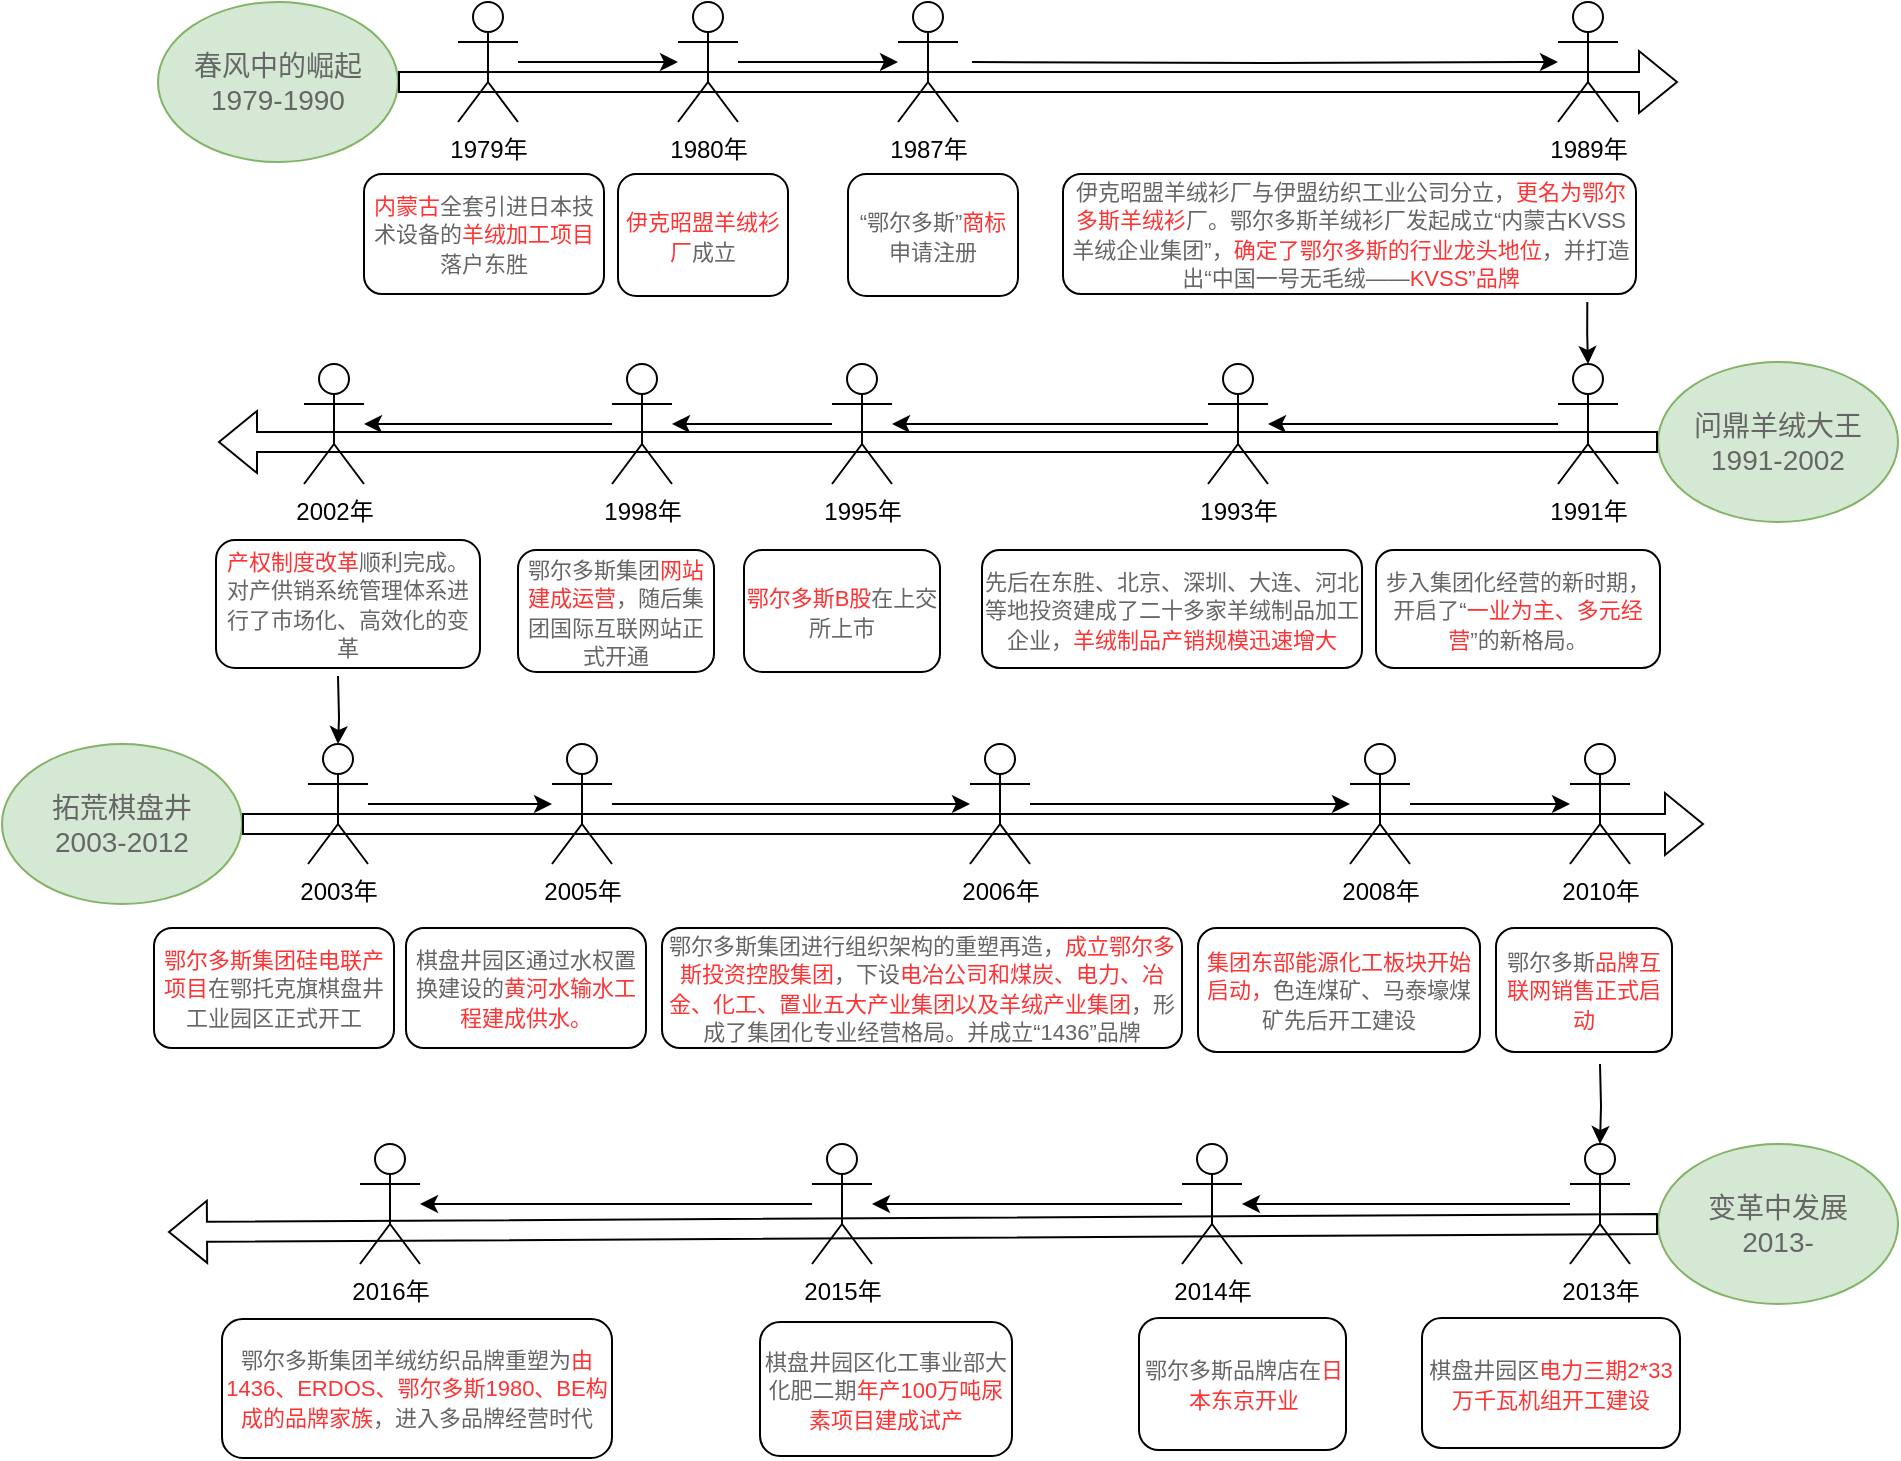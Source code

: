 <mxfile version="24.6.4" type="github">
  <diagram name="第 1 页" id="uXxsrBKN4tL2hKQCJiG4">
    <mxGraphModel dx="1529" dy="752" grid="0" gridSize="10" guides="1" tooltips="1" connect="1" arrows="1" fold="1" page="0" pageScale="1" pageWidth="827" pageHeight="1169" math="0" shadow="0">
      <root>
        <mxCell id="0" />
        <mxCell id="1" parent="0" />
        <mxCell id="tFpNyGx5-nAJuSRPgyrJ-2" value="&lt;span style=&quot;color: rgb(102, 102, 102); font-size: 14px; text-align: start;&quot;&gt;春风中的崛起&lt;/span&gt;&lt;div&gt;&lt;span style=&quot;color: rgb(102, 102, 102); font-family: 微软雅黑, Arial, Helvetica, sans-serif; font-size: 14px; text-align: start;&quot;&gt;1979-1990&lt;/span&gt;&lt;/div&gt;" style="ellipse;whiteSpace=wrap;html=1;fillColor=#d5e8d4;strokeColor=#82b366;" vertex="1" parent="1">
          <mxGeometry x="10" y="104" width="120" height="80" as="geometry" />
        </mxCell>
        <mxCell id="tFpNyGx5-nAJuSRPgyrJ-3" value="&lt;span style=&quot;color: rgb(102, 102, 102); font-size: 14px; text-align: start;&quot;&gt;&lt;font face=&quot;Helvetica&quot;&gt;问鼎羊绒大王&lt;/font&gt;&lt;/span&gt;&lt;div&gt;&lt;span style=&quot;color: rgb(102, 102, 102); font-family: 微软雅黑, Arial, Helvetica, sans-serif; font-size: 14px; text-align: start;&quot;&gt;1991-2002&lt;/span&gt;&lt;/div&gt;" style="ellipse;whiteSpace=wrap;html=1;fillColor=#d5e8d4;strokeColor=#82b366;" vertex="1" parent="1">
          <mxGeometry x="760" y="284" width="120" height="80" as="geometry" />
        </mxCell>
        <mxCell id="tFpNyGx5-nAJuSRPgyrJ-4" value="&lt;span style=&quot;color: rgb(102, 102, 102); font-family: 微软雅黑, Arial, Helvetica, sans-serif; font-size: 14px; text-align: start;&quot;&gt;拓荒棋盘井&lt;/span&gt;&lt;div&gt;&lt;span style=&quot;color: rgb(102, 102, 102); font-family: 微软雅黑, Arial, Helvetica, sans-serif; font-size: 14px; text-align: start;&quot;&gt;2003-2012&lt;/span&gt;&lt;/div&gt;" style="ellipse;whiteSpace=wrap;html=1;fillColor=#d5e8d4;strokeColor=#82b366;" vertex="1" parent="1">
          <mxGeometry x="-68" y="475" width="120" height="80" as="geometry" />
        </mxCell>
        <mxCell id="tFpNyGx5-nAJuSRPgyrJ-8" value="&lt;span style=&quot;color: rgb(102, 102, 102); font-family: 微软雅黑, Arial, Helvetica, sans-serif; font-size: 14px; text-align: start;&quot;&gt;变革中发展&lt;/span&gt;&lt;div&gt;&lt;span style=&quot;color: rgb(102, 102, 102); font-family: 微软雅黑, Arial, Helvetica, sans-serif; font-size: 14px; text-align: start;&quot;&gt;2013-&lt;/span&gt;&lt;/div&gt;" style="ellipse;whiteSpace=wrap;html=1;fillColor=#d5e8d4;strokeColor=#82b366;" vertex="1" parent="1">
          <mxGeometry x="760" y="675" width="120" height="80" as="geometry" />
        </mxCell>
        <mxCell id="tFpNyGx5-nAJuSRPgyrJ-11" value="" style="shape=flexArrow;endArrow=classic;html=1;rounded=0;exitX=1;exitY=0.5;exitDx=0;exitDy=0;" edge="1" parent="1" source="tFpNyGx5-nAJuSRPgyrJ-2">
          <mxGeometry width="50" height="50" relative="1" as="geometry">
            <mxPoint x="216.27" y="142" as="sourcePoint" />
            <mxPoint x="770" y="144" as="targetPoint" />
          </mxGeometry>
        </mxCell>
        <mxCell id="tFpNyGx5-nAJuSRPgyrJ-12" value="" style="shape=flexArrow;endArrow=classic;html=1;rounded=0;exitX=0;exitY=0.5;exitDx=0;exitDy=0;" edge="1" parent="1">
          <mxGeometry width="50" height="50" relative="1" as="geometry">
            <mxPoint x="760" y="324" as="sourcePoint" />
            <mxPoint x="40" y="324" as="targetPoint" />
          </mxGeometry>
        </mxCell>
        <mxCell id="tFpNyGx5-nAJuSRPgyrJ-13" value="" style="shape=flexArrow;endArrow=classic;html=1;rounded=0;exitX=1;exitY=0.5;exitDx=0;exitDy=0;" edge="1" parent="1" source="tFpNyGx5-nAJuSRPgyrJ-4">
          <mxGeometry width="50" height="50" relative="1" as="geometry">
            <mxPoint x="150" y="608" as="sourcePoint" />
            <mxPoint x="783" y="515" as="targetPoint" />
          </mxGeometry>
        </mxCell>
        <mxCell id="tFpNyGx5-nAJuSRPgyrJ-14" value="" style="shape=flexArrow;endArrow=classic;html=1;rounded=0;exitX=0;exitY=0.5;exitDx=0;exitDy=0;" edge="1" parent="1" source="tFpNyGx5-nAJuSRPgyrJ-8">
          <mxGeometry width="50" height="50" relative="1" as="geometry">
            <mxPoint x="150" y="769.5" as="sourcePoint" />
            <mxPoint x="15" y="719" as="targetPoint" />
          </mxGeometry>
        </mxCell>
        <mxCell id="tFpNyGx5-nAJuSRPgyrJ-47" value="" style="edgeStyle=orthogonalEdgeStyle;rounded=0;orthogonalLoop=1;jettySize=auto;html=1;" edge="1" parent="1" source="tFpNyGx5-nAJuSRPgyrJ-15" target="tFpNyGx5-nAJuSRPgyrJ-46">
          <mxGeometry relative="1" as="geometry" />
        </mxCell>
        <mxCell id="tFpNyGx5-nAJuSRPgyrJ-15" value="1979年" style="shape=umlActor;verticalLabelPosition=bottom;verticalAlign=top;html=1;outlineConnect=0;" vertex="1" parent="1">
          <mxGeometry x="160" y="104" width="30" height="60" as="geometry" />
        </mxCell>
        <mxCell id="tFpNyGx5-nAJuSRPgyrJ-21" value="1987年" style="shape=umlActor;verticalLabelPosition=bottom;verticalAlign=top;html=1;outlineConnect=0;" vertex="1" parent="1">
          <mxGeometry x="380" y="104" width="30" height="60" as="geometry" />
        </mxCell>
        <mxCell id="tFpNyGx5-nAJuSRPgyrJ-30" value="" style="edgeStyle=orthogonalEdgeStyle;rounded=0;orthogonalLoop=1;jettySize=auto;html=1;" edge="1" parent="1" target="tFpNyGx5-nAJuSRPgyrJ-29">
          <mxGeometry relative="1" as="geometry">
            <mxPoint x="417" y="134" as="sourcePoint" />
          </mxGeometry>
        </mxCell>
        <mxCell id="tFpNyGx5-nAJuSRPgyrJ-32" value="" style="edgeStyle=orthogonalEdgeStyle;rounded=0;orthogonalLoop=1;jettySize=auto;html=1;exitX=0.915;exitY=1.067;exitDx=0;exitDy=0;exitPerimeter=0;" edge="1" parent="1" source="tFpNyGx5-nAJuSRPgyrJ-59" target="tFpNyGx5-nAJuSRPgyrJ-31">
          <mxGeometry relative="1" as="geometry">
            <mxPoint x="725" y="257" as="sourcePoint" />
          </mxGeometry>
        </mxCell>
        <mxCell id="tFpNyGx5-nAJuSRPgyrJ-29" value="1989年" style="shape=umlActor;verticalLabelPosition=bottom;verticalAlign=top;html=1;outlineConnect=0;" vertex="1" parent="1">
          <mxGeometry x="710" y="104" width="30" height="60" as="geometry" />
        </mxCell>
        <mxCell id="tFpNyGx5-nAJuSRPgyrJ-64" value="" style="edgeStyle=orthogonalEdgeStyle;rounded=0;orthogonalLoop=1;jettySize=auto;html=1;" edge="1" parent="1" source="tFpNyGx5-nAJuSRPgyrJ-31" target="tFpNyGx5-nAJuSRPgyrJ-63">
          <mxGeometry relative="1" as="geometry" />
        </mxCell>
        <mxCell id="tFpNyGx5-nAJuSRPgyrJ-31" value="1991年" style="shape=umlActor;verticalLabelPosition=bottom;verticalAlign=top;html=1;outlineConnect=0;" vertex="1" parent="1">
          <mxGeometry x="710" y="285" width="30" height="60" as="geometry" />
        </mxCell>
        <mxCell id="tFpNyGx5-nAJuSRPgyrJ-43" value="&lt;span style=&quot;font-family: 微软雅黑, Arial, Helvetica, sans-serif; font-size: 11px; text-align: left; text-indent: 28px;&quot;&gt;&lt;font color=&quot;#ff3333&quot;&gt;内蒙古&lt;/font&gt;&lt;/span&gt;&lt;span style=&quot;color: rgb(102, 102, 102); font-family: 微软雅黑, Arial, Helvetica, sans-serif; font-size: 11px; text-align: left; text-indent: 28px;&quot;&gt;全套引进日本技术设备的&lt;/span&gt;&lt;span style=&quot;font-family: 微软雅黑, Arial, Helvetica, sans-serif; font-size: 11px; text-align: left; text-indent: 28px;&quot;&gt;&lt;font color=&quot;#ff3333&quot;&gt;羊绒加工项目&lt;/font&gt;&lt;/span&gt;&lt;span style=&quot;color: rgb(102, 102, 102); font-family: 微软雅黑, Arial, Helvetica, sans-serif; font-size: 11px; text-align: left; text-indent: 28px;&quot;&gt;落户东胜&lt;/span&gt;" style="rounded=1;whiteSpace=wrap;html=1;" vertex="1" parent="1">
          <mxGeometry x="113" y="190" width="120" height="60" as="geometry" />
        </mxCell>
        <mxCell id="tFpNyGx5-nAJuSRPgyrJ-48" value="" style="edgeStyle=orthogonalEdgeStyle;rounded=0;orthogonalLoop=1;jettySize=auto;html=1;" edge="1" parent="1" source="tFpNyGx5-nAJuSRPgyrJ-46" target="tFpNyGx5-nAJuSRPgyrJ-21">
          <mxGeometry relative="1" as="geometry" />
        </mxCell>
        <mxCell id="tFpNyGx5-nAJuSRPgyrJ-46" value="1980年" style="shape=umlActor;verticalLabelPosition=bottom;verticalAlign=top;html=1;outlineConnect=0;" vertex="1" parent="1">
          <mxGeometry x="270" y="104" width="30" height="60" as="geometry" />
        </mxCell>
        <mxCell id="tFpNyGx5-nAJuSRPgyrJ-54" value="&lt;font style=&quot;font-size: 11px;&quot;&gt;&lt;font color=&quot;#ff3333&quot;&gt;&lt;span style=&quot;font-family: 微软雅黑, Arial, Helvetica, sans-serif; text-align: start; text-indent: 28px;&quot;&gt;&lt;font style=&quot;&quot;&gt;伊克昭盟&lt;/font&gt;&lt;/span&gt;&lt;span style=&quot;font-family: 微软雅黑, Arial, Helvetica, sans-serif; text-align: start; text-indent: 28px;&quot;&gt;羊绒衫厂&lt;/span&gt;&lt;/font&gt;&lt;span style=&quot;color: rgb(102, 102, 102); font-family: 微软雅黑, Arial, Helvetica, sans-serif; text-align: start; text-indent: 28px;&quot;&gt;成立&lt;/span&gt;&lt;/font&gt;" style="rounded=1;whiteSpace=wrap;html=1;" vertex="1" parent="1">
          <mxGeometry x="240" y="190" width="85" height="61" as="geometry" />
        </mxCell>
        <mxCell id="tFpNyGx5-nAJuSRPgyrJ-58" value="&lt;span style=&quot;font-family: 微软雅黑, Arial, Helvetica, sans-serif; text-align: start; text-indent: 28px;&quot;&gt;&lt;font style=&quot;font-size: 11px;&quot;&gt;&lt;font color=&quot;#666666&quot;&gt;“鄂尔多斯”&lt;/font&gt;&lt;font color=&quot;#ff3333&quot;&gt;商标&lt;/font&gt;&lt;font color=&quot;#666666&quot;&gt;申请注册&lt;/font&gt;&lt;/font&gt;&lt;/span&gt;" style="rounded=1;whiteSpace=wrap;html=1;" vertex="1" parent="1">
          <mxGeometry x="355" y="190" width="85" height="61" as="geometry" />
        </mxCell>
        <mxCell id="tFpNyGx5-nAJuSRPgyrJ-59" value="&lt;font style=&quot;font-size: 11px;&quot;&gt;&lt;span style=&quot;font-family: 微软雅黑, Arial, Helvetica, sans-serif; text-align: start; text-indent: 28px;&quot;&gt;&lt;font style=&quot;&quot;&gt;&lt;font color=&quot;#666666&quot;&gt;伊克昭盟羊绒衫厂与伊盟纺织工业公司分立，&lt;/font&gt;&lt;font color=&quot;#ff3333&quot;&gt;更名为鄂尔多斯羊绒衫&lt;/font&gt;&lt;font color=&quot;#666666&quot;&gt;厂。&lt;/font&gt;&lt;/font&gt;&lt;/span&gt;&lt;span style=&quot;color: rgb(102, 102, 102); font-family: 微软雅黑, Arial, Helvetica, sans-serif; text-align: start; text-indent: 28px;&quot;&gt;鄂尔多斯羊绒衫厂发起成立“内蒙古KVSS羊绒企业集团”，&lt;/span&gt;&lt;span style=&quot;font-family: 微软雅黑, Arial, Helvetica, sans-serif; text-align: start; text-indent: 28px;&quot;&gt;&lt;font color=&quot;#ff3333&quot;&gt;确定了鄂尔多斯的行业龙头地位&lt;/font&gt;&lt;/span&gt;&lt;span style=&quot;color: rgb(102, 102, 102); font-family: 微软雅黑, Arial, Helvetica, sans-serif; text-align: start; text-indent: 28px;&quot;&gt;，并打造出“中国一号无毛绒——&lt;/span&gt;&lt;span style=&quot;font-family: 微软雅黑, Arial, Helvetica, sans-serif; text-align: start; text-indent: 28px;&quot;&gt;&lt;font color=&quot;#ff3333&quot;&gt;KVSS”品牌&lt;/font&gt;&lt;/span&gt;&lt;/font&gt;" style="rounded=1;whiteSpace=wrap;html=1;" vertex="1" parent="1">
          <mxGeometry x="462.5" y="190" width="286.5" height="60" as="geometry" />
        </mxCell>
        <mxCell id="tFpNyGx5-nAJuSRPgyrJ-60" value="&lt;span style=&quot;color: rgba(0, 0, 0, 0); font-family: monospace; font-size: 0px; font-style: normal; font-variant-ligatures: normal; font-variant-caps: normal; font-weight: 400; letter-spacing: normal; orphans: 2; text-align: start; text-indent: 0px; text-transform: none; widows: 2; word-spacing: 0px; -webkit-text-stroke-width: 0px; white-space: nowrap; background-color: rgb(255, 255, 255); text-decoration-thickness: initial; text-decoration-style: initial; text-decoration-color: initial; display: inline !important; float: none;&quot;&gt;%3CmxGraphModel%3E%3Croot%3E%3CmxCell%20id%3D%220%22%2F%3E%3CmxCell%20id%3D%221%22%20parent%3D%220%22%2F%3E%3CmxCell%20id%3D%222%22%22%20value%3D%22%26lt%3Bspan%20style%3D%26quot%3Bcolor%3A%20rgb（102%2C%20102%2C%20102）%3B%20font-family%3A%20%E5%BE%AE%E8%BD%AF%E9%9B%85%E9%BB%91%2C%20Arial%2C%20Helvetica%2C%20sans-serif%3B%20text-align%3A%20start%3B%20text-indent%3A%2028px%3B%26quot%3B%26gt%3B%26lt%3Bfont%20style%3D%26quot%3Bfont-size%3A%2011px%3B%26quot%3B%26gt%3B%E2%80%9C%E9%84%82%E5%B0%94%E5%A4%9A%E6%96%AF%E2%80%9D%E5%95%86%E6%A0%87%E7%94%B3%E8%AF%B7%E6%B3%A8%E5%86%8C%26lt%3B%2Ffont%26gt%3B%26lt%3B%2Fspan%26gt%3B%22%20style%3D%22rounded%3D1%3BwhiteSpace%3Dwrap%3Bhtml%3D1%3B%22%20vertex%3D%221%22%20parent%3D%221%22%3E%3CmxGeometry%20x%3D%22355%22%20y%3D%22190%22%20width%3D%2285%22%20height%3D%2261%22%20as%3D%22geometry%22%2F%3E%3C%2FmxCell%3E%3C%2FmxCell%3E%3C%2FmxGraphModel%3E&lt;/span&gt;" style="text;whiteSpace=wrap;html=1;" vertex="1" parent="1">
          <mxGeometry x="463.667" y="416.333" width="28" height="36" as="geometry" />
        </mxCell>
        <mxCell id="tFpNyGx5-nAJuSRPgyrJ-62" value="&lt;span style=&quot;font-family: 微软雅黑, Arial, Helvetica, sans-serif; text-align: start;&quot;&gt;&lt;font style=&quot;font-size: 11px;&quot;&gt;&lt;font color=&quot;#666666&quot;&gt;步入集团化经营的新时期，开启了“&lt;/font&gt;&lt;font color=&quot;#ff3333&quot;&gt;一业为主、多元经营&lt;/font&gt;&lt;font color=&quot;#666666&quot;&gt;”的新格局。&lt;/font&gt;&lt;/font&gt;&lt;/span&gt;" style="rounded=1;whiteSpace=wrap;html=1;" vertex="1" parent="1">
          <mxGeometry x="619" y="378" width="142" height="59" as="geometry" />
        </mxCell>
        <mxCell id="tFpNyGx5-nAJuSRPgyrJ-67" value="" style="edgeStyle=orthogonalEdgeStyle;rounded=0;orthogonalLoop=1;jettySize=auto;html=1;" edge="1" parent="1" source="tFpNyGx5-nAJuSRPgyrJ-63" target="tFpNyGx5-nAJuSRPgyrJ-66">
          <mxGeometry relative="1" as="geometry" />
        </mxCell>
        <mxCell id="tFpNyGx5-nAJuSRPgyrJ-63" value="1993年" style="shape=umlActor;verticalLabelPosition=bottom;verticalAlign=top;html=1;outlineConnect=0;" vertex="1" parent="1">
          <mxGeometry x="535" y="285" width="30" height="60" as="geometry" />
        </mxCell>
        <mxCell id="tFpNyGx5-nAJuSRPgyrJ-65" value="&lt;span style=&quot;font-family: 微软雅黑, Arial, Helvetica, sans-serif; text-align: start;&quot;&gt;&lt;font style=&quot;font-size: 11px;&quot;&gt;&lt;font color=&quot;#666666&quot;&gt;先后在东胜、北京、深圳、大连、河北等地投资建成了二十多家羊绒制品加工企业，&lt;/font&gt;&lt;font color=&quot;#ff3333&quot;&gt;羊绒制品产销规模迅速增大&lt;/font&gt;&lt;/font&gt;&lt;/span&gt;" style="rounded=1;whiteSpace=wrap;html=1;" vertex="1" parent="1">
          <mxGeometry x="422" y="378" width="190" height="59" as="geometry" />
        </mxCell>
        <mxCell id="tFpNyGx5-nAJuSRPgyrJ-71" value="" style="edgeStyle=orthogonalEdgeStyle;rounded=0;orthogonalLoop=1;jettySize=auto;html=1;" edge="1" parent="1" source="tFpNyGx5-nAJuSRPgyrJ-66" target="tFpNyGx5-nAJuSRPgyrJ-70">
          <mxGeometry relative="1" as="geometry" />
        </mxCell>
        <mxCell id="tFpNyGx5-nAJuSRPgyrJ-66" value="1995年" style="shape=umlActor;verticalLabelPosition=bottom;verticalAlign=top;html=1;outlineConnect=0;" vertex="1" parent="1">
          <mxGeometry x="347" y="285" width="30" height="60" as="geometry" />
        </mxCell>
        <mxCell id="tFpNyGx5-nAJuSRPgyrJ-69" value="&lt;span style=&quot;font-family: 微软雅黑, Arial, Helvetica, sans-serif; text-align: start;&quot;&gt;&lt;font style=&quot;font-size: 11px;&quot;&gt;&lt;font color=&quot;#ff3333&quot;&gt;鄂尔多斯B股&lt;/font&gt;&lt;font color=&quot;#666666&quot;&gt;在上交所上市&lt;/font&gt;&lt;/font&gt;&lt;/span&gt;" style="rounded=1;whiteSpace=wrap;html=1;" vertex="1" parent="1">
          <mxGeometry x="303" y="378" width="98" height="61" as="geometry" />
        </mxCell>
        <mxCell id="tFpNyGx5-nAJuSRPgyrJ-74" value="" style="edgeStyle=orthogonalEdgeStyle;rounded=0;orthogonalLoop=1;jettySize=auto;html=1;" edge="1" parent="1" source="tFpNyGx5-nAJuSRPgyrJ-70" target="tFpNyGx5-nAJuSRPgyrJ-73">
          <mxGeometry relative="1" as="geometry" />
        </mxCell>
        <mxCell id="tFpNyGx5-nAJuSRPgyrJ-70" value="1998年" style="shape=umlActor;verticalLabelPosition=bottom;verticalAlign=top;html=1;outlineConnect=0;" vertex="1" parent="1">
          <mxGeometry x="237" y="285" width="30" height="60" as="geometry" />
        </mxCell>
        <mxCell id="tFpNyGx5-nAJuSRPgyrJ-72" value="&lt;span style=&quot;font-family: 微软雅黑, Arial, Helvetica, sans-serif; text-align: start;&quot;&gt;&lt;font style=&quot;font-size: 11px;&quot;&gt;&lt;font color=&quot;#666666&quot;&gt;鄂尔多斯集团&lt;/font&gt;&lt;font color=&quot;#ff3333&quot;&gt;网站建成运营&lt;/font&gt;&lt;font color=&quot;#666666&quot;&gt;，随后集团国际互联网站正式开通&lt;/font&gt;&lt;/font&gt;&lt;/span&gt;" style="rounded=1;whiteSpace=wrap;html=1;" vertex="1" parent="1">
          <mxGeometry x="190" y="378" width="98" height="61" as="geometry" />
        </mxCell>
        <mxCell id="tFpNyGx5-nAJuSRPgyrJ-78" value="" style="edgeStyle=orthogonalEdgeStyle;rounded=0;orthogonalLoop=1;jettySize=auto;html=1;" edge="1" parent="1" target="tFpNyGx5-nAJuSRPgyrJ-77">
          <mxGeometry relative="1" as="geometry">
            <mxPoint x="100" y="441" as="sourcePoint" />
          </mxGeometry>
        </mxCell>
        <mxCell id="tFpNyGx5-nAJuSRPgyrJ-73" value="2002年" style="shape=umlActor;verticalLabelPosition=bottom;verticalAlign=top;html=1;outlineConnect=0;" vertex="1" parent="1">
          <mxGeometry x="83" y="285" width="30" height="60" as="geometry" />
        </mxCell>
        <mxCell id="tFpNyGx5-nAJuSRPgyrJ-75" value="&lt;font style=&quot;font-size: 11px;&quot;&gt;&lt;span style=&quot;font-family: 微软雅黑, Arial, Helvetica, sans-serif; text-align: start;&quot;&gt;&lt;font color=&quot;#ff3333&quot;&gt;产权制度改革&lt;/font&gt;&lt;/span&gt;&lt;span style=&quot;color: rgb(102, 102, 102); font-family: 微软雅黑, Arial, Helvetica, sans-serif; text-align: start;&quot;&gt;顺利完成。&lt;/span&gt;&lt;span style=&quot;color: rgb(102, 102, 102); font-family: 微软雅黑, Arial, Helvetica, sans-serif; text-align: start;&quot;&gt;对产供销系统管理体系进行了市场化、高效化的变革&lt;/span&gt;&lt;/font&gt;" style="rounded=1;whiteSpace=wrap;html=1;" vertex="1" parent="1">
          <mxGeometry x="39" y="373" width="132" height="64" as="geometry" />
        </mxCell>
        <mxCell id="tFpNyGx5-nAJuSRPgyrJ-87" value="" style="edgeStyle=orthogonalEdgeStyle;rounded=0;orthogonalLoop=1;jettySize=auto;html=1;" edge="1" parent="1" source="tFpNyGx5-nAJuSRPgyrJ-77" target="tFpNyGx5-nAJuSRPgyrJ-86">
          <mxGeometry relative="1" as="geometry" />
        </mxCell>
        <mxCell id="tFpNyGx5-nAJuSRPgyrJ-77" value="2003年" style="shape=umlActor;verticalLabelPosition=bottom;verticalAlign=top;html=1;outlineConnect=0;" vertex="1" parent="1">
          <mxGeometry x="85" y="475" width="30" height="60" as="geometry" />
        </mxCell>
        <mxCell id="tFpNyGx5-nAJuSRPgyrJ-85" value="&lt;span style=&quot;font-family: 微软雅黑, Arial, Helvetica, sans-serif; text-align: start;&quot;&gt;&lt;font style=&quot;font-size: 11px;&quot;&gt;&lt;font color=&quot;#ff3333&quot;&gt;鄂尔多斯集团硅电联产项目&lt;/font&gt;&lt;font color=&quot;#666666&quot;&gt;在鄂托克旗棋盘井工业园区正式开工&lt;/font&gt;&lt;/font&gt;&lt;/span&gt;" style="rounded=1;whiteSpace=wrap;html=1;" vertex="1" parent="1">
          <mxGeometry x="8" y="567" width="120" height="60" as="geometry" />
        </mxCell>
        <mxCell id="tFpNyGx5-nAJuSRPgyrJ-90" value="" style="edgeStyle=orthogonalEdgeStyle;rounded=0;orthogonalLoop=1;jettySize=auto;html=1;" edge="1" parent="1" source="tFpNyGx5-nAJuSRPgyrJ-86" target="tFpNyGx5-nAJuSRPgyrJ-89">
          <mxGeometry relative="1" as="geometry" />
        </mxCell>
        <mxCell id="tFpNyGx5-nAJuSRPgyrJ-86" value="2005年" style="shape=umlActor;verticalLabelPosition=bottom;verticalAlign=top;html=1;outlineConnect=0;" vertex="1" parent="1">
          <mxGeometry x="207" y="475" width="30" height="60" as="geometry" />
        </mxCell>
        <mxCell id="tFpNyGx5-nAJuSRPgyrJ-88" value="&lt;span style=&quot;font-family: 微软雅黑, Arial, Helvetica, sans-serif; text-align: start;&quot;&gt;&lt;font style=&quot;font-size: 11px;&quot;&gt;&lt;font color=&quot;#666666&quot;&gt;棋盘井园区通过水权置换建设的&lt;/font&gt;&lt;font color=&quot;#ff3333&quot;&gt;黄河水输水工程建成供水。&lt;/font&gt;&lt;/font&gt;&lt;/span&gt;" style="rounded=1;whiteSpace=wrap;html=1;" vertex="1" parent="1">
          <mxGeometry x="134" y="567" width="120" height="60" as="geometry" />
        </mxCell>
        <mxCell id="tFpNyGx5-nAJuSRPgyrJ-103" value="" style="edgeStyle=orthogonalEdgeStyle;rounded=0;orthogonalLoop=1;jettySize=auto;html=1;" edge="1" parent="1" source="tFpNyGx5-nAJuSRPgyrJ-89" target="tFpNyGx5-nAJuSRPgyrJ-102">
          <mxGeometry relative="1" as="geometry" />
        </mxCell>
        <mxCell id="tFpNyGx5-nAJuSRPgyrJ-89" value="2006年" style="shape=umlActor;verticalLabelPosition=bottom;verticalAlign=top;html=1;outlineConnect=0;" vertex="1" parent="1">
          <mxGeometry x="416" y="475" width="30" height="60" as="geometry" />
        </mxCell>
        <mxCell id="tFpNyGx5-nAJuSRPgyrJ-91" value="&lt;span style=&quot;font-family: 微软雅黑, Arial, Helvetica, sans-serif; text-align: start;&quot;&gt;&lt;font style=&quot;font-size: 11px;&quot;&gt;&lt;font color=&quot;#666666&quot;&gt;鄂尔多斯集团进行组织架构的重塑再造，&lt;/font&gt;&lt;font color=&quot;#ff3333&quot;&gt;成立鄂尔多斯投资控股集团&lt;/font&gt;&lt;font color=&quot;#666666&quot;&gt;，下设&lt;/font&gt;&lt;font color=&quot;#ff3333&quot;&gt;电冶公司和煤炭、电力、冶金、化工、置业五大产业集团以及羊绒产业集团&lt;/font&gt;&lt;font color=&quot;#666666&quot;&gt;，形成了集团化专业经营格局。并成立&lt;/font&gt;&lt;/font&gt;&lt;/span&gt;&lt;span style=&quot;color: rgb(102, 102, 102); font-family: 微软雅黑, Arial, Helvetica, sans-serif; text-align: start;&quot;&gt;&lt;font style=&quot;font-size: 11px;&quot;&gt;“1436”品牌&lt;/font&gt;&lt;/span&gt;" style="rounded=1;whiteSpace=wrap;html=1;" vertex="1" parent="1">
          <mxGeometry x="262" y="567" width="260" height="60" as="geometry" />
        </mxCell>
        <mxCell id="tFpNyGx5-nAJuSRPgyrJ-108" value="" style="edgeStyle=orthogonalEdgeStyle;rounded=0;orthogonalLoop=1;jettySize=auto;html=1;" edge="1" parent="1" source="tFpNyGx5-nAJuSRPgyrJ-102" target="tFpNyGx5-nAJuSRPgyrJ-107">
          <mxGeometry relative="1" as="geometry" />
        </mxCell>
        <mxCell id="tFpNyGx5-nAJuSRPgyrJ-102" value="2008年" style="shape=umlActor;verticalLabelPosition=bottom;verticalAlign=top;html=1;outlineConnect=0;" vertex="1" parent="1">
          <mxGeometry x="606" y="475" width="30" height="60" as="geometry" />
        </mxCell>
        <mxCell id="tFpNyGx5-nAJuSRPgyrJ-106" value="&lt;span style=&quot;font-family: 微软雅黑, Arial, Helvetica, sans-serif; text-align: start;&quot;&gt;&lt;font style=&quot;font-size: 11px;&quot;&gt;&lt;font color=&quot;#ff3333&quot;&gt;集团东部能源化工板块开始启动，&lt;/font&gt;&lt;font color=&quot;#666666&quot;&gt;色连煤矿、马泰壕煤矿先后开工建设&lt;/font&gt;&lt;/font&gt;&lt;/span&gt;" style="rounded=1;whiteSpace=wrap;html=1;" vertex="1" parent="1">
          <mxGeometry x="530" y="567" width="141" height="62" as="geometry" />
        </mxCell>
        <mxCell id="tFpNyGx5-nAJuSRPgyrJ-112" value="" style="edgeStyle=orthogonalEdgeStyle;rounded=0;orthogonalLoop=1;jettySize=auto;html=1;" edge="1" parent="1" target="tFpNyGx5-nAJuSRPgyrJ-111">
          <mxGeometry relative="1" as="geometry">
            <mxPoint x="731" y="635" as="sourcePoint" />
          </mxGeometry>
        </mxCell>
        <mxCell id="tFpNyGx5-nAJuSRPgyrJ-107" value="2010年" style="shape=umlActor;verticalLabelPosition=bottom;verticalAlign=top;html=1;outlineConnect=0;" vertex="1" parent="1">
          <mxGeometry x="716" y="475" width="30" height="60" as="geometry" />
        </mxCell>
        <mxCell id="tFpNyGx5-nAJuSRPgyrJ-109" value="&lt;span style=&quot;font-family: 微软雅黑, Arial, Helvetica, sans-serif; text-align: start;&quot;&gt;&lt;font style=&quot;font-size: 11px;&quot;&gt;&lt;font color=&quot;#666666&quot;&gt;鄂尔多斯&lt;/font&gt;&lt;font color=&quot;#ff3333&quot;&gt;品牌互联网销售正式启动&lt;/font&gt;&lt;/font&gt;&lt;/span&gt;" style="rounded=1;whiteSpace=wrap;html=1;" vertex="1" parent="1">
          <mxGeometry x="679" y="567" width="88" height="62" as="geometry" />
        </mxCell>
        <mxCell id="tFpNyGx5-nAJuSRPgyrJ-115" value="" style="edgeStyle=orthogonalEdgeStyle;rounded=0;orthogonalLoop=1;jettySize=auto;html=1;" edge="1" parent="1" source="tFpNyGx5-nAJuSRPgyrJ-111" target="tFpNyGx5-nAJuSRPgyrJ-114">
          <mxGeometry relative="1" as="geometry" />
        </mxCell>
        <mxCell id="tFpNyGx5-nAJuSRPgyrJ-111" value="2013年" style="shape=umlActor;verticalLabelPosition=bottom;verticalAlign=top;html=1;outlineConnect=0;" vertex="1" parent="1">
          <mxGeometry x="716" y="675" width="30" height="60" as="geometry" />
        </mxCell>
        <mxCell id="tFpNyGx5-nAJuSRPgyrJ-113" value="&lt;span style=&quot;font-family: 微软雅黑, Arial, Helvetica, sans-serif; text-align: start; text-indent: 28px;&quot;&gt;&lt;font style=&quot;font-size: 11px;&quot;&gt;&lt;font color=&quot;#666666&quot;&gt;棋盘井园区&lt;/font&gt;&lt;font color=&quot;#ff3333&quot;&gt;电力三期2*33万千瓦机组开工建设&lt;/font&gt;&lt;/font&gt;&lt;/span&gt;" style="rounded=1;whiteSpace=wrap;html=1;" vertex="1" parent="1">
          <mxGeometry x="642" y="762" width="129" height="65" as="geometry" />
        </mxCell>
        <mxCell id="tFpNyGx5-nAJuSRPgyrJ-121" value="" style="edgeStyle=orthogonalEdgeStyle;rounded=0;orthogonalLoop=1;jettySize=auto;html=1;" edge="1" parent="1" source="tFpNyGx5-nAJuSRPgyrJ-114" target="tFpNyGx5-nAJuSRPgyrJ-120">
          <mxGeometry relative="1" as="geometry" />
        </mxCell>
        <mxCell id="tFpNyGx5-nAJuSRPgyrJ-114" value="2014年" style="shape=umlActor;verticalLabelPosition=bottom;verticalAlign=top;html=1;outlineConnect=0;" vertex="1" parent="1">
          <mxGeometry x="522" y="675" width="30" height="60" as="geometry" />
        </mxCell>
        <mxCell id="tFpNyGx5-nAJuSRPgyrJ-117" value="&lt;span style=&quot;font-family: 微软雅黑, Arial, Helvetica, sans-serif; text-align: start; text-indent: 28px;&quot;&gt;&lt;font style=&quot;font-size: 11px;&quot;&gt;&lt;font color=&quot;#666666&quot;&gt;鄂尔多斯品牌店在&lt;/font&gt;&lt;font color=&quot;#ff3333&quot;&gt;日本东京开业&lt;/font&gt;&lt;/font&gt;&lt;/span&gt;" style="rounded=1;whiteSpace=wrap;html=1;" vertex="1" parent="1">
          <mxGeometry x="500.5" y="762" width="103.5" height="66" as="geometry" />
        </mxCell>
        <mxCell id="tFpNyGx5-nAJuSRPgyrJ-124" value="" style="edgeStyle=orthogonalEdgeStyle;rounded=0;orthogonalLoop=1;jettySize=auto;html=1;" edge="1" parent="1" source="tFpNyGx5-nAJuSRPgyrJ-120" target="tFpNyGx5-nAJuSRPgyrJ-123">
          <mxGeometry relative="1" as="geometry" />
        </mxCell>
        <mxCell id="tFpNyGx5-nAJuSRPgyrJ-120" value="2015年" style="shape=umlActor;verticalLabelPosition=bottom;verticalAlign=top;html=1;outlineConnect=0;" vertex="1" parent="1">
          <mxGeometry x="337" y="675" width="30" height="60" as="geometry" />
        </mxCell>
        <mxCell id="tFpNyGx5-nAJuSRPgyrJ-122" value="&lt;span style=&quot;font-family: 微软雅黑, Arial, Helvetica, sans-serif; text-align: start; text-indent: 28px;&quot;&gt;&lt;font style=&quot;font-size: 11px;&quot;&gt;&lt;font color=&quot;#666666&quot;&gt;棋盘井园区化工事业部大化肥二期&lt;/font&gt;&lt;font color=&quot;#ff3333&quot;&gt;年产100万吨尿素项目建成试产&lt;/font&gt;&lt;/font&gt;&lt;/span&gt;" style="rounded=1;whiteSpace=wrap;html=1;" vertex="1" parent="1">
          <mxGeometry x="311" y="764" width="126" height="67" as="geometry" />
        </mxCell>
        <mxCell id="tFpNyGx5-nAJuSRPgyrJ-123" value="2016年" style="shape=umlActor;verticalLabelPosition=bottom;verticalAlign=top;html=1;outlineConnect=0;" vertex="1" parent="1">
          <mxGeometry x="111" y="675" width="30" height="60" as="geometry" />
        </mxCell>
        <mxCell id="tFpNyGx5-nAJuSRPgyrJ-125" value="&lt;span style=&quot;font-family: 微软雅黑, Arial, Helvetica, sans-serif; text-align: start; text-indent: 28px;&quot;&gt;&lt;font style=&quot;font-size: 11px;&quot;&gt;&lt;font color=&quot;#666666&quot;&gt;鄂尔多斯集团羊绒纺织品牌重塑为&lt;/font&gt;&lt;font color=&quot;#ff3333&quot;&gt;由1436、ERDOS、鄂尔多斯1980、BE构成的品牌家族&lt;/font&gt;&lt;font color=&quot;#666666&quot;&gt;，进入多品牌经营时代&lt;/font&gt;&lt;/font&gt;&lt;/span&gt;" style="rounded=1;whiteSpace=wrap;html=1;" vertex="1" parent="1">
          <mxGeometry x="42" y="762.5" width="195" height="69.5" as="geometry" />
        </mxCell>
      </root>
    </mxGraphModel>
  </diagram>
</mxfile>
